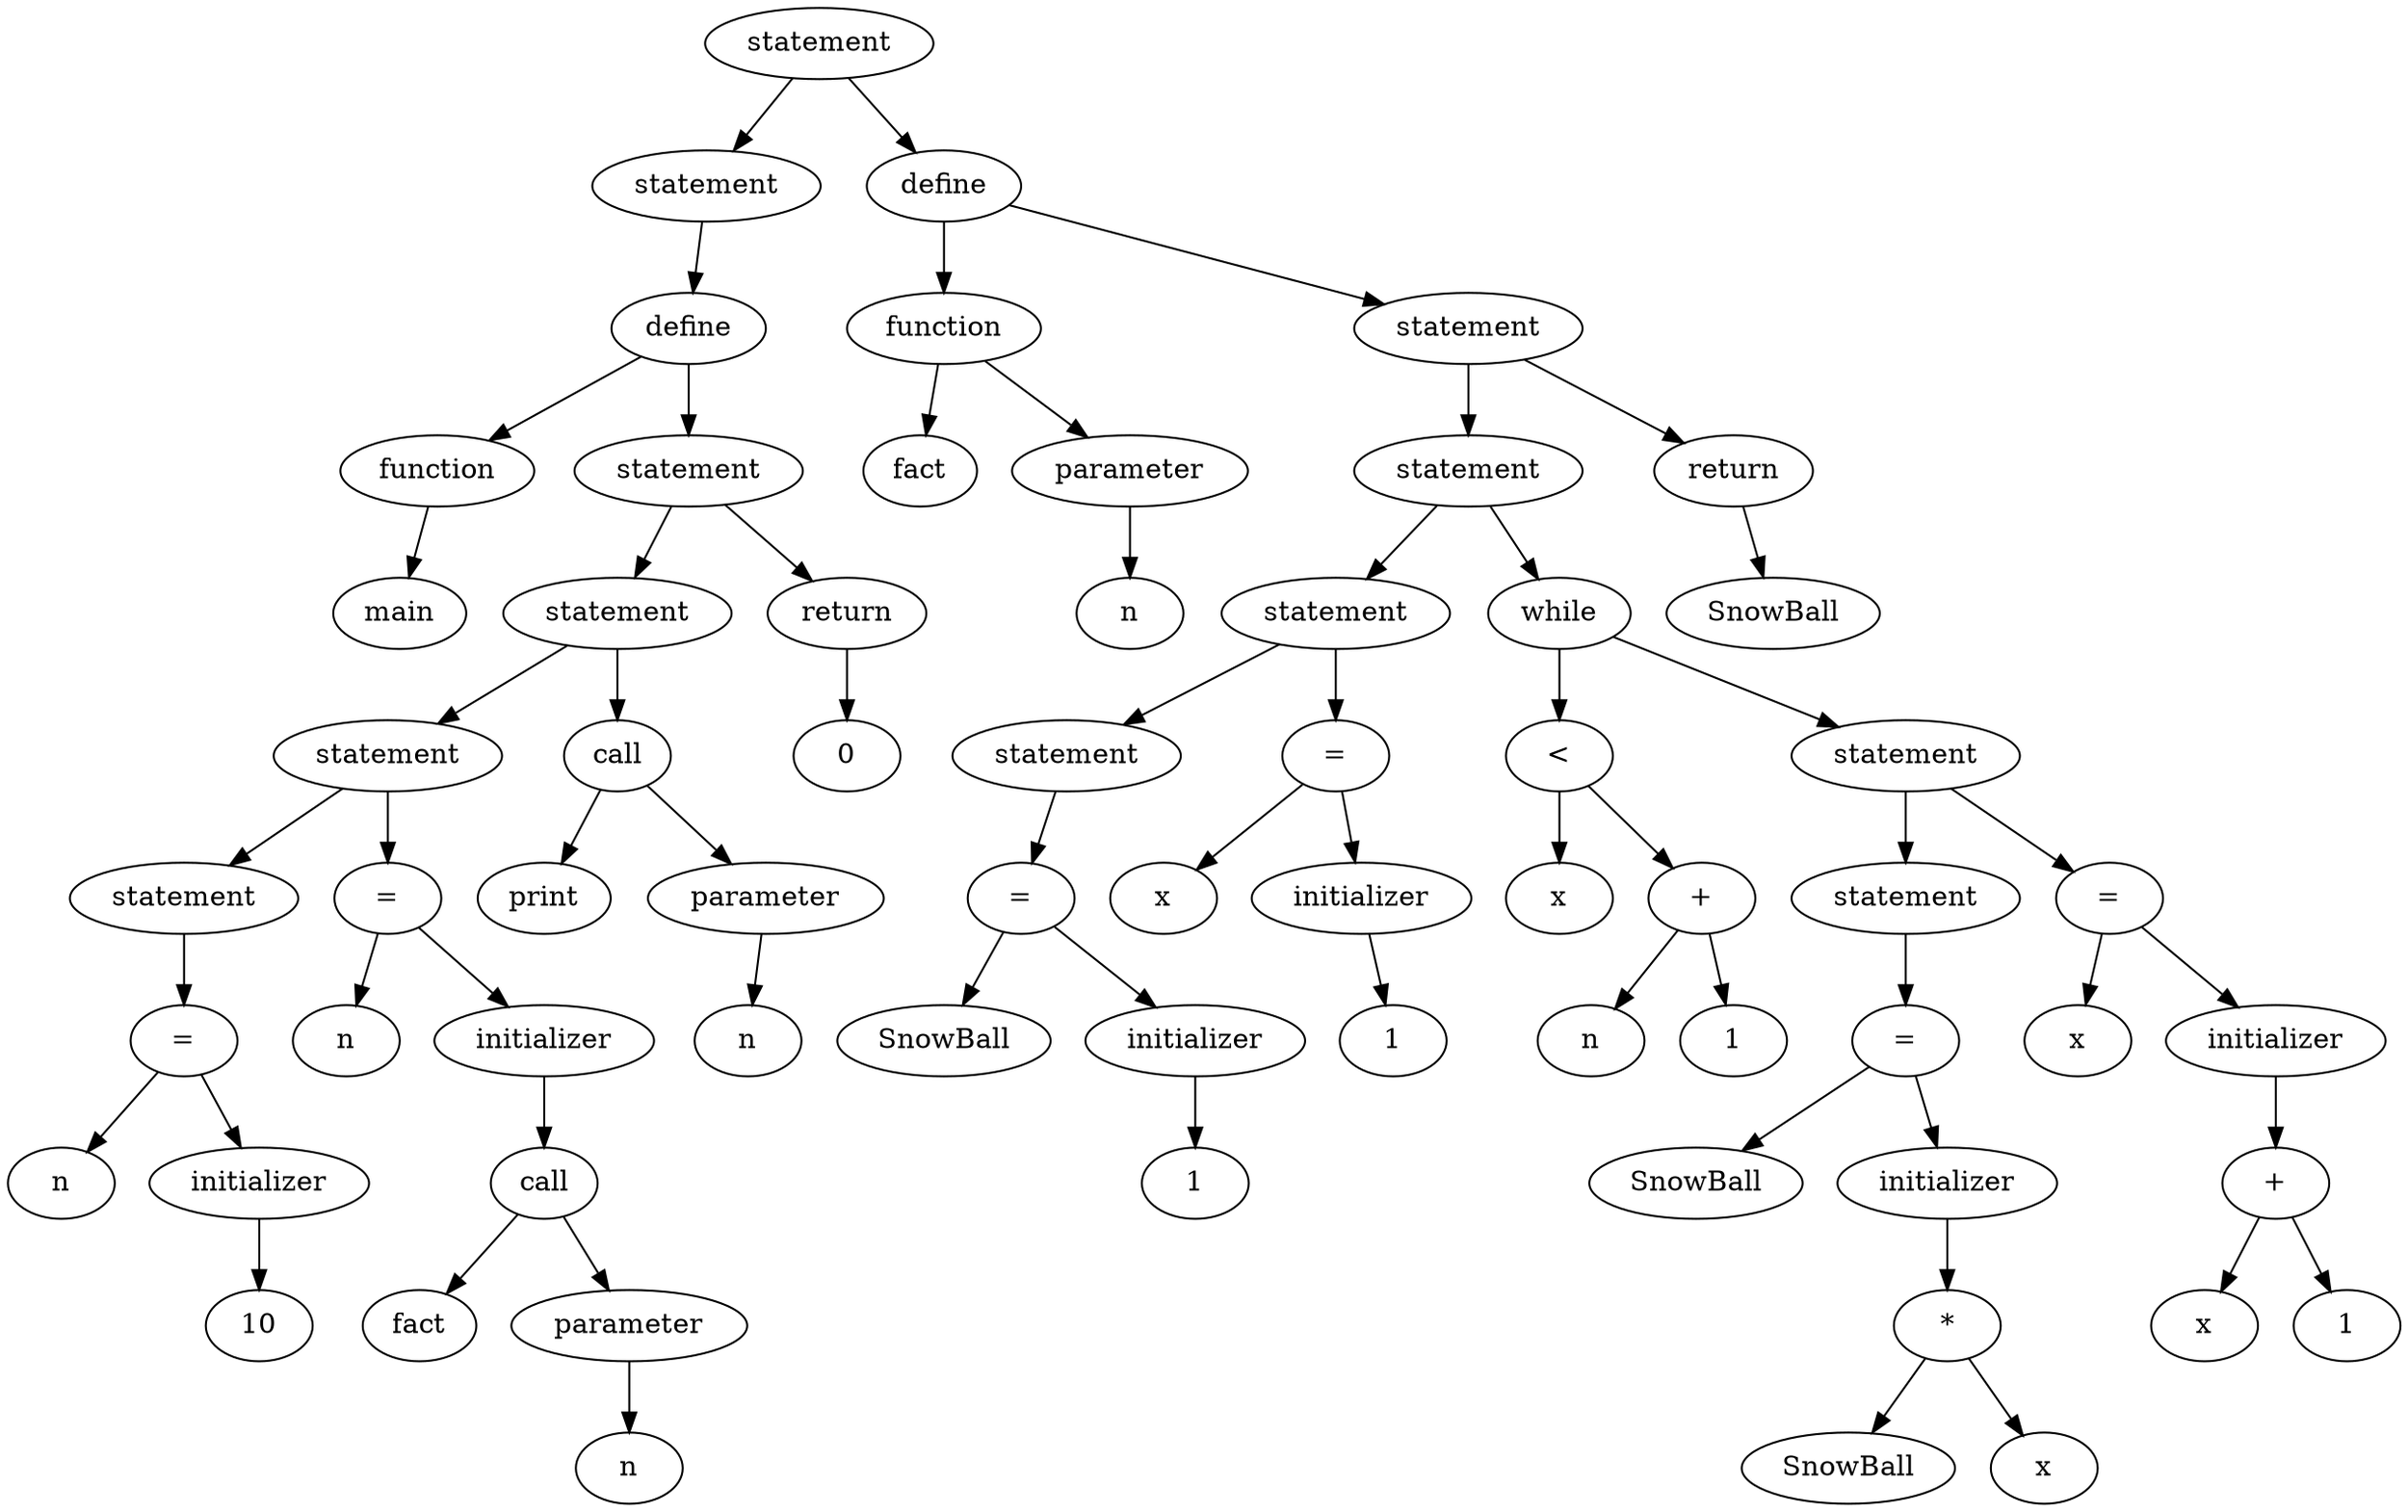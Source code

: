 digraph G {
A0x55d8ab49ef20 [label = "statement"];
A0x55d8ab49ef20 -> A0x55d8ab49f280;
A0x55d8ab49ef20 -> A0x55d8ab4a0130;
A0x55d8ab49f280 [label = "statement"];
A0x55d8ab49f280 -> A0x55d8ab49eed0;
A0x55d8ab49eed0 [label = "define"];
A0x55d8ab49eed0 -> A0x55d8ab49ee80;
A0x55d8ab49eed0 -> A0x55d8ab49ed90;
A0x55d8ab49ee80 [label = "function"];
A0x55d8ab49ee80 -> A0x55d8ab49f2d0;
A0x55d8ab49f2d0 [label = "main"];
A0x55d8ab49ed90 [label = "statement"];
A0x55d8ab49ed90 -> A0x55d8ab49ec00;
A0x55d8ab49ed90 -> A0x55d8ab49ee30;
A0x55d8ab49ec00 [label = "statement"];
A0x55d8ab49ec00 -> A0x55d8ab49e980;
A0x55d8ab49ec00 -> A0x55d8ab49ed40;
A0x55d8ab49e980 [label = "statement"];
A0x55d8ab49e980 -> A0x55d8ab49f320;
A0x55d8ab49e980 -> A0x55d8ab49ebb0;
A0x55d8ab49f320 [label = "statement"];
A0x55d8ab49f320 -> A0x55d8ab49f460;
A0x55d8ab49f460 [label = "="];
A0x55d8ab49f460 -> A0x55d8ab49f370;
A0x55d8ab49f460 -> A0x55d8ab49f410;
A0x55d8ab49f370 [label = "n"];
A0x55d8ab49f410 [label = "initializer"];
A0x55d8ab49f410 -> A0x55d8ab49f3c0;
A0x55d8ab49f3c0 [label = "10"];
A0x55d8ab49ebb0 [label = "="];
A0x55d8ab49ebb0 -> A0x55d8ab49e9d0;
A0x55d8ab49ebb0 -> A0x55d8ab49eb60;
A0x55d8ab49e9d0 [label = "n"];
A0x55d8ab49eb60 [label = "initializer"];
A0x55d8ab49eb60 -> A0x55d8ab49eb10;
A0x55d8ab49eb10 [label = "call"];
A0x55d8ab49eb10 -> A0x55d8ab49ea20;
A0x55d8ab49eb10 -> A0x55d8ab49ea70;
A0x55d8ab49ea20 [label = "fact"];
A0x55d8ab49ea70 [label = "parameter"];
A0x55d8ab49ea70 -> A0x55d8ab49eac0;
A0x55d8ab49eac0 [label = "n"];
A0x55d8ab49ed40 [label = "call"];
A0x55d8ab49ed40 -> A0x55d8ab49ec50;
A0x55d8ab49ed40 -> A0x55d8ab49eca0;
A0x55d8ab49ec50 [label = "print"];
A0x55d8ab49eca0 [label = "parameter"];
A0x55d8ab49eca0 -> A0x55d8ab49ecf0;
A0x55d8ab49ecf0 [label = "n"];
A0x55d8ab49ee30 [label = "return"];
A0x55d8ab49ee30 -> A0x55d8ab49ede0;
A0x55d8ab49ede0 [label = "0"];
A0x55d8ab4a0130 [label = "define"];
A0x55d8ab4a0130 -> A0x55d8ab4a00e0;
A0x55d8ab4a0130 -> A0x55d8ab49fff0;
A0x55d8ab4a00e0 [label = "function"];
A0x55d8ab4a00e0 -> A0x55d8ab49f550;
A0x55d8ab4a00e0 -> A0x55d8ab49f5a0;
A0x55d8ab49f550 [label = "fact"];
A0x55d8ab49f5a0 [label = "parameter"];
A0x55d8ab49f5a0 -> A0x55d8ab49f5f0;
A0x55d8ab49f5f0 [label = "n"];
A0x55d8ab49fff0 [label = "statement"];
A0x55d8ab49fff0 -> A0x55d8ab49f960;
A0x55d8ab49fff0 -> A0x55d8ab4a0090;
A0x55d8ab49f960 [label = "statement"];
A0x55d8ab49f960 -> A0x55d8ab49f7d0;
A0x55d8ab49f960 -> A0x55d8ab49ffa0;
A0x55d8ab49f7d0 [label = "statement"];
A0x55d8ab49f7d0 -> A0x55d8ab49f640;
A0x55d8ab49f7d0 -> A0x55d8ab49f910;
A0x55d8ab49f640 [label = "statement"];
A0x55d8ab49f640 -> A0x55d8ab49f780;
A0x55d8ab49f780 [label = "="];
A0x55d8ab49f780 -> A0x55d8ab49f690;
A0x55d8ab49f780 -> A0x55d8ab49f730;
A0x55d8ab49f690 [label = "SnowBall"];
A0x55d8ab49f730 [label = "initializer"];
A0x55d8ab49f730 -> A0x55d8ab49f6e0;
A0x55d8ab49f6e0 [label = "1"];
A0x55d8ab49f910 [label = "="];
A0x55d8ab49f910 -> A0x55d8ab49f820;
A0x55d8ab49f910 -> A0x55d8ab49f8c0;
A0x55d8ab49f820 [label = "x"];
A0x55d8ab49f8c0 [label = "initializer"];
A0x55d8ab49f8c0 -> A0x55d8ab49f870;
A0x55d8ab49f870 [label = "1"];
A0x55d8ab49ffa0 [label = "while"];
A0x55d8ab49ffa0 -> A0x55d8ab49faf0;
A0x55d8ab49ffa0 -> A0x55d8ab49fd70;
A0x55d8ab49faf0 [label = "<"];
A0x55d8ab49faf0 -> A0x55d8ab49f9b0;
A0x55d8ab49faf0 -> A0x55d8ab49faa0;
A0x55d8ab49f9b0 [label = "x"];
A0x55d8ab49faa0 [label = "+"];
A0x55d8ab49faa0 -> A0x55d8ab49fa00;
A0x55d8ab49faa0 -> A0x55d8ab49fa50;
A0x55d8ab49fa00 [label = "n"];
A0x55d8ab49fa50 [label = "1"];
A0x55d8ab49fd70 [label = "statement"];
A0x55d8ab49fd70 -> A0x55d8ab49fb40;
A0x55d8ab49fd70 -> A0x55d8ab49ff50;
A0x55d8ab49fb40 [label = "statement"];
A0x55d8ab49fb40 -> A0x55d8ab49fd20;
A0x55d8ab49fd20 [label = "="];
A0x55d8ab49fd20 -> A0x55d8ab49fb90;
A0x55d8ab49fd20 -> A0x55d8ab49fcd0;
A0x55d8ab49fb90 [label = "SnowBall"];
A0x55d8ab49fcd0 [label = "initializer"];
A0x55d8ab49fcd0 -> A0x55d8ab49fc80;
A0x55d8ab49fc80 [label = "*"];
A0x55d8ab49fc80 -> A0x55d8ab49fbe0;
A0x55d8ab49fc80 -> A0x55d8ab49fc30;
A0x55d8ab49fbe0 [label = "SnowBall"];
A0x55d8ab49fc30 [label = "x"];
A0x55d8ab49ff50 [label = "="];
A0x55d8ab49ff50 -> A0x55d8ab49fdc0;
A0x55d8ab49ff50 -> A0x55d8ab49ff00;
A0x55d8ab49fdc0 [label = "x"];
A0x55d8ab49ff00 [label = "initializer"];
A0x55d8ab49ff00 -> A0x55d8ab49feb0;
A0x55d8ab49feb0 [label = "+"];
A0x55d8ab49feb0 -> A0x55d8ab49fe10;
A0x55d8ab49feb0 -> A0x55d8ab49fe60;
A0x55d8ab49fe10 [label = "x"];
A0x55d8ab49fe60 [label = "1"];
A0x55d8ab4a0090 [label = "return"];
A0x55d8ab4a0090 -> A0x55d8ab4a0040;
A0x55d8ab4a0040 [label = "SnowBall"];
}
